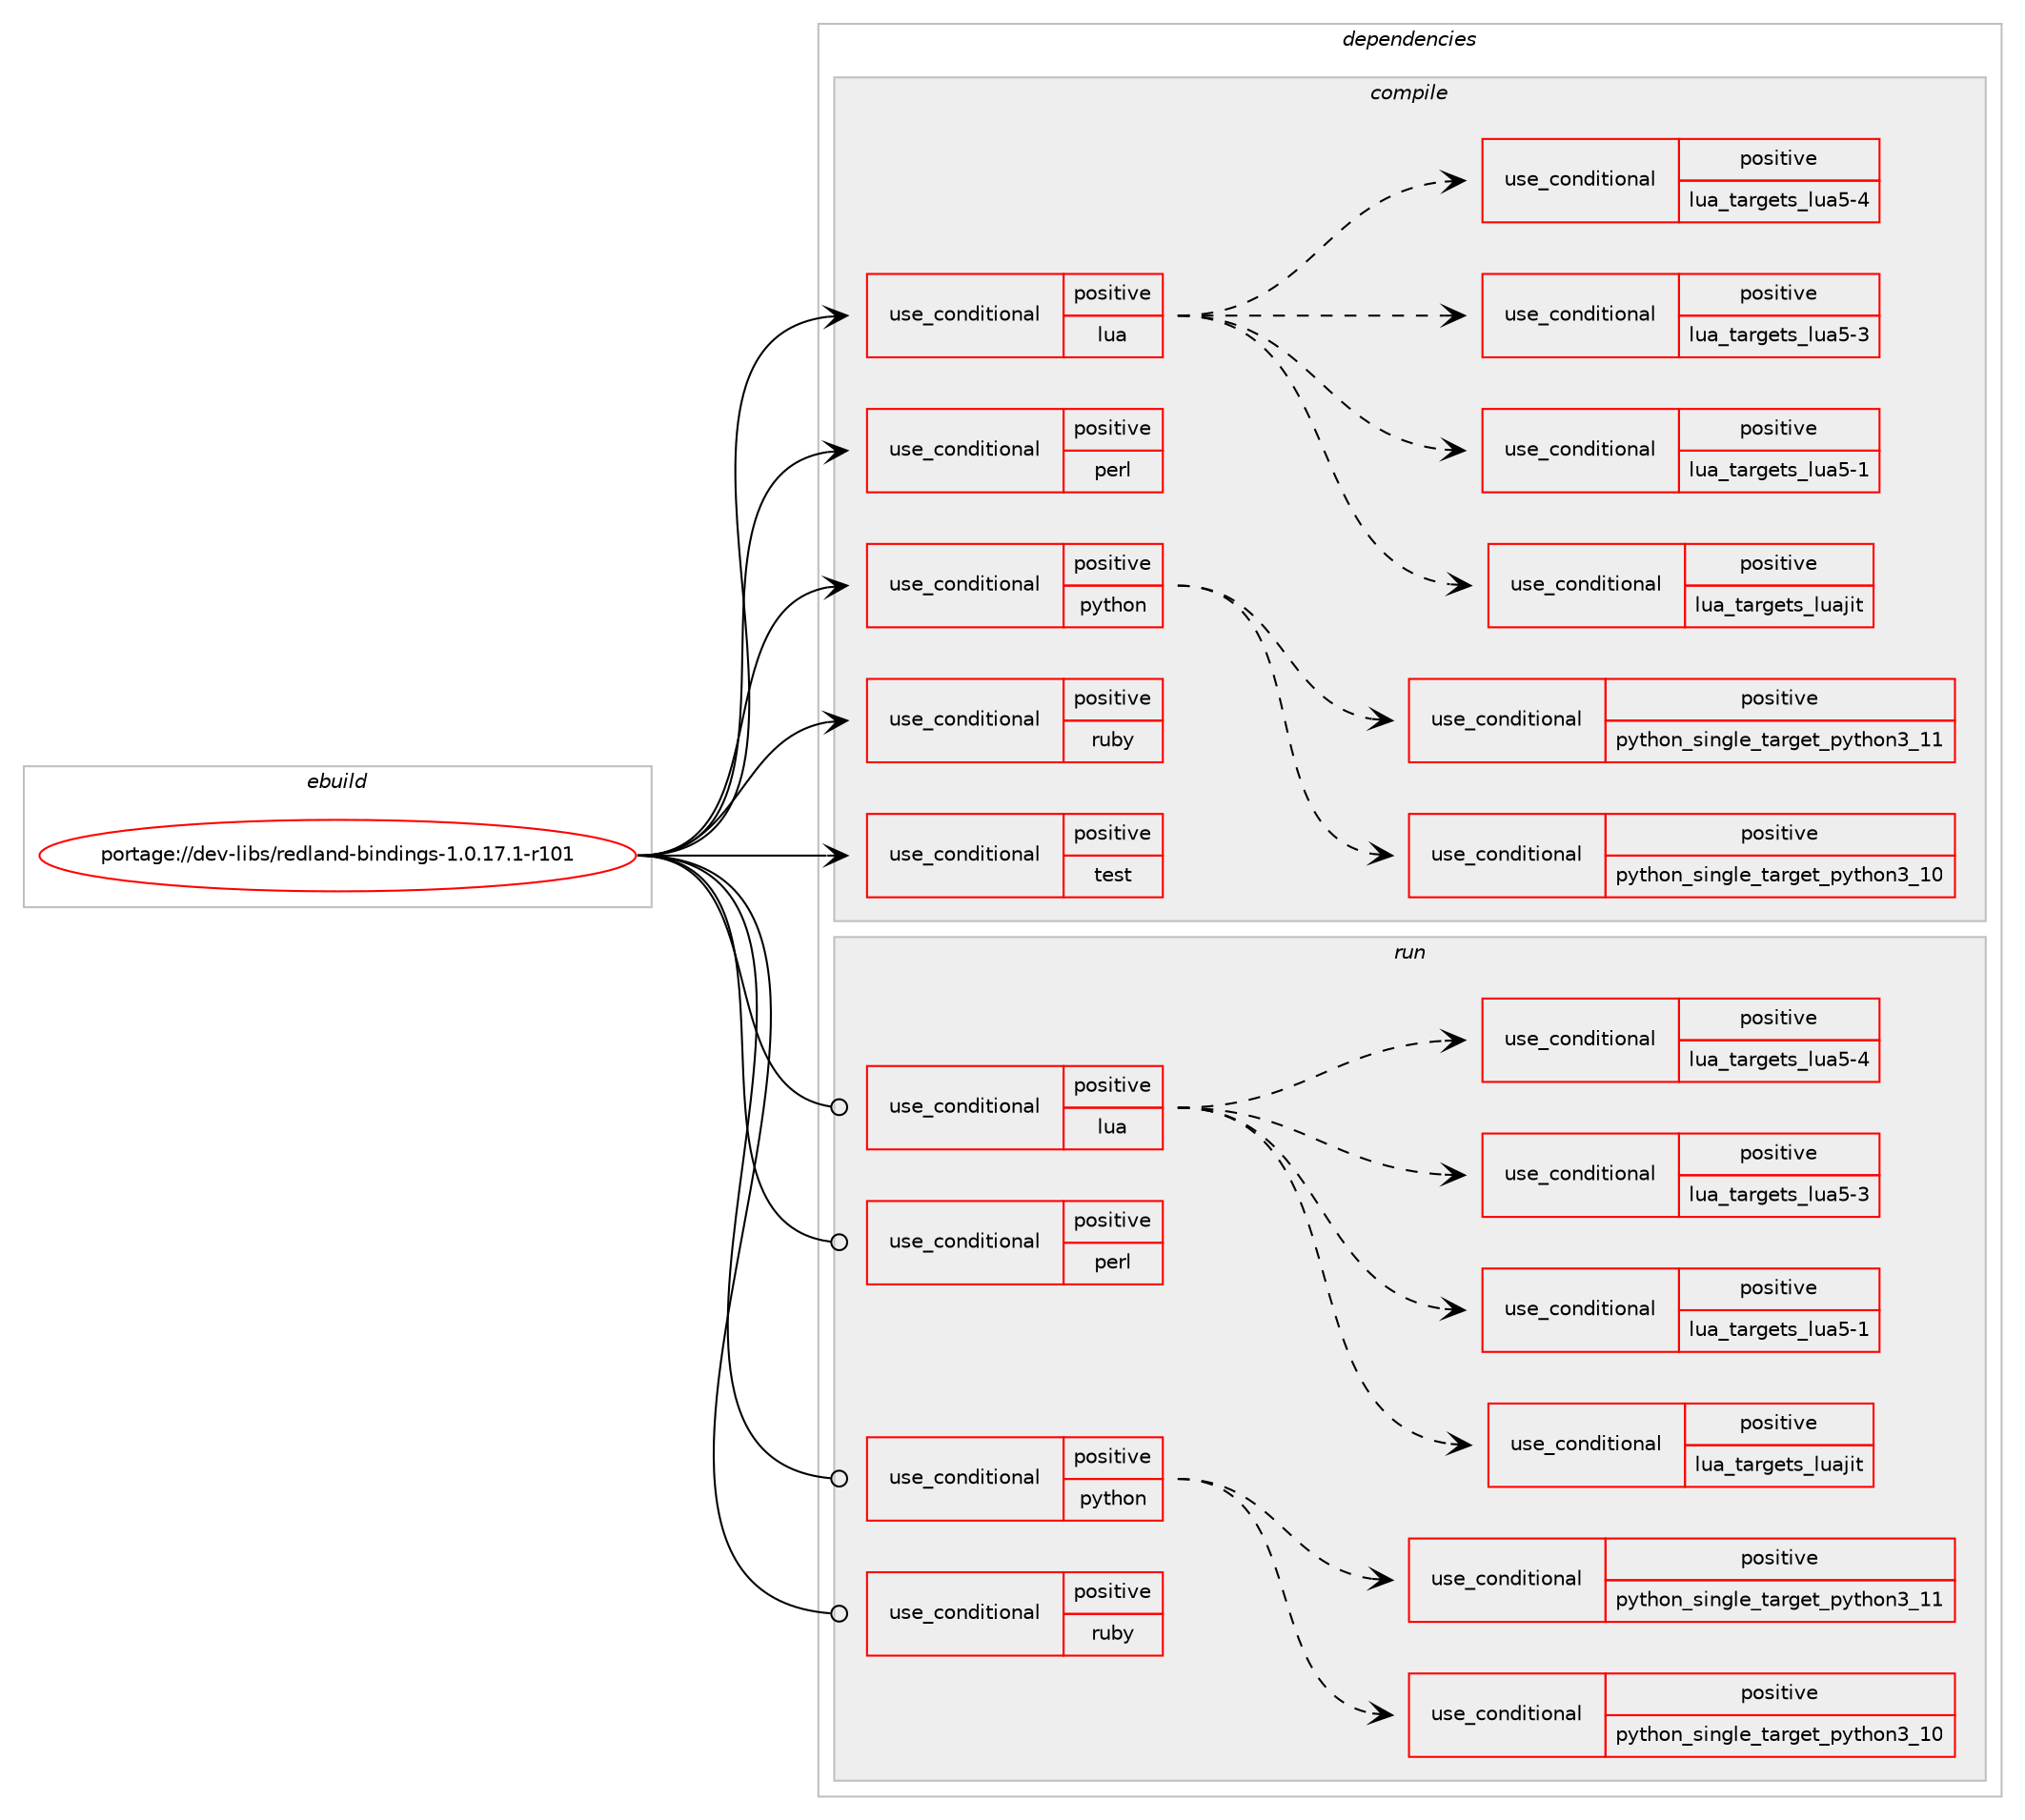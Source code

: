 digraph prolog {

# *************
# Graph options
# *************

newrank=true;
concentrate=true;
compound=true;
graph [rankdir=LR,fontname=Helvetica,fontsize=10,ranksep=1.5];#, ranksep=2.5, nodesep=0.2];
edge  [arrowhead=vee];
node  [fontname=Helvetica,fontsize=10];

# **********
# The ebuild
# **********

subgraph cluster_leftcol {
color=gray;
rank=same;
label=<<i>ebuild</i>>;
id [label="portage://dev-libs/redland-bindings-1.0.17.1-r101", color=red, width=4, href="../dev-libs/redland-bindings-1.0.17.1-r101.svg"];
}

# ****************
# The dependencies
# ****************

subgraph cluster_midcol {
color=gray;
label=<<i>dependencies</i>>;
subgraph cluster_compile {
fillcolor="#eeeeee";
style=filled;
label=<<i>compile</i>>;
subgraph cond27284 {
dependency57513 [label=<<TABLE BORDER="0" CELLBORDER="1" CELLSPACING="0" CELLPADDING="4"><TR><TD ROWSPAN="3" CELLPADDING="10">use_conditional</TD></TR><TR><TD>positive</TD></TR><TR><TD>lua</TD></TR></TABLE>>, shape=none, color=red];
subgraph cond27285 {
dependency57514 [label=<<TABLE BORDER="0" CELLBORDER="1" CELLSPACING="0" CELLPADDING="4"><TR><TD ROWSPAN="3" CELLPADDING="10">use_conditional</TD></TR><TR><TD>positive</TD></TR><TR><TD>lua_targets_luajit</TD></TR></TABLE>>, shape=none, color=red];
# *** BEGIN UNKNOWN DEPENDENCY TYPE (TODO) ***
# dependency57514 -> package_dependency(portage://dev-libs/redland-bindings-1.0.17.1-r101,install,no,dev-lang,luajit,none,[,,],any_same_slot,[])
# *** END UNKNOWN DEPENDENCY TYPE (TODO) ***

}
dependency57513:e -> dependency57514:w [weight=20,style="dashed",arrowhead="vee"];
subgraph cond27286 {
dependency57515 [label=<<TABLE BORDER="0" CELLBORDER="1" CELLSPACING="0" CELLPADDING="4"><TR><TD ROWSPAN="3" CELLPADDING="10">use_conditional</TD></TR><TR><TD>positive</TD></TR><TR><TD>lua_targets_lua5-1</TD></TR></TABLE>>, shape=none, color=red];
# *** BEGIN UNKNOWN DEPENDENCY TYPE (TODO) ***
# dependency57515 -> package_dependency(portage://dev-libs/redland-bindings-1.0.17.1-r101,install,no,dev-lang,lua,none,[,,],[slot(5.1)],[])
# *** END UNKNOWN DEPENDENCY TYPE (TODO) ***

}
dependency57513:e -> dependency57515:w [weight=20,style="dashed",arrowhead="vee"];
subgraph cond27287 {
dependency57516 [label=<<TABLE BORDER="0" CELLBORDER="1" CELLSPACING="0" CELLPADDING="4"><TR><TD ROWSPAN="3" CELLPADDING="10">use_conditional</TD></TR><TR><TD>positive</TD></TR><TR><TD>lua_targets_lua5-3</TD></TR></TABLE>>, shape=none, color=red];
# *** BEGIN UNKNOWN DEPENDENCY TYPE (TODO) ***
# dependency57516 -> package_dependency(portage://dev-libs/redland-bindings-1.0.17.1-r101,install,no,dev-lang,lua,none,[,,],[slot(5.3)],[])
# *** END UNKNOWN DEPENDENCY TYPE (TODO) ***

}
dependency57513:e -> dependency57516:w [weight=20,style="dashed",arrowhead="vee"];
subgraph cond27288 {
dependency57517 [label=<<TABLE BORDER="0" CELLBORDER="1" CELLSPACING="0" CELLPADDING="4"><TR><TD ROWSPAN="3" CELLPADDING="10">use_conditional</TD></TR><TR><TD>positive</TD></TR><TR><TD>lua_targets_lua5-4</TD></TR></TABLE>>, shape=none, color=red];
# *** BEGIN UNKNOWN DEPENDENCY TYPE (TODO) ***
# dependency57517 -> package_dependency(portage://dev-libs/redland-bindings-1.0.17.1-r101,install,no,dev-lang,lua,none,[,,],[slot(5.4)],[])
# *** END UNKNOWN DEPENDENCY TYPE (TODO) ***

}
dependency57513:e -> dependency57517:w [weight=20,style="dashed",arrowhead="vee"];
}
id:e -> dependency57513:w [weight=20,style="solid",arrowhead="vee"];
subgraph cond27289 {
dependency57518 [label=<<TABLE BORDER="0" CELLBORDER="1" CELLSPACING="0" CELLPADDING="4"><TR><TD ROWSPAN="3" CELLPADDING="10">use_conditional</TD></TR><TR><TD>positive</TD></TR><TR><TD>perl</TD></TR></TABLE>>, shape=none, color=red];
# *** BEGIN UNKNOWN DEPENDENCY TYPE (TODO) ***
# dependency57518 -> package_dependency(portage://dev-libs/redland-bindings-1.0.17.1-r101,install,no,dev-lang,perl,none,[,,],any_same_slot,[])
# *** END UNKNOWN DEPENDENCY TYPE (TODO) ***

}
id:e -> dependency57518:w [weight=20,style="solid",arrowhead="vee"];
subgraph cond27290 {
dependency57519 [label=<<TABLE BORDER="0" CELLBORDER="1" CELLSPACING="0" CELLPADDING="4"><TR><TD ROWSPAN="3" CELLPADDING="10">use_conditional</TD></TR><TR><TD>positive</TD></TR><TR><TD>python</TD></TR></TABLE>>, shape=none, color=red];
subgraph cond27291 {
dependency57520 [label=<<TABLE BORDER="0" CELLBORDER="1" CELLSPACING="0" CELLPADDING="4"><TR><TD ROWSPAN="3" CELLPADDING="10">use_conditional</TD></TR><TR><TD>positive</TD></TR><TR><TD>python_single_target_python3_10</TD></TR></TABLE>>, shape=none, color=red];
# *** BEGIN UNKNOWN DEPENDENCY TYPE (TODO) ***
# dependency57520 -> package_dependency(portage://dev-libs/redland-bindings-1.0.17.1-r101,install,no,dev-lang,python,none,[,,],[slot(3.10)],[])
# *** END UNKNOWN DEPENDENCY TYPE (TODO) ***

}
dependency57519:e -> dependency57520:w [weight=20,style="dashed",arrowhead="vee"];
subgraph cond27292 {
dependency57521 [label=<<TABLE BORDER="0" CELLBORDER="1" CELLSPACING="0" CELLPADDING="4"><TR><TD ROWSPAN="3" CELLPADDING="10">use_conditional</TD></TR><TR><TD>positive</TD></TR><TR><TD>python_single_target_python3_11</TD></TR></TABLE>>, shape=none, color=red];
# *** BEGIN UNKNOWN DEPENDENCY TYPE (TODO) ***
# dependency57521 -> package_dependency(portage://dev-libs/redland-bindings-1.0.17.1-r101,install,no,dev-lang,python,none,[,,],[slot(3.11)],[])
# *** END UNKNOWN DEPENDENCY TYPE (TODO) ***

}
dependency57519:e -> dependency57521:w [weight=20,style="dashed",arrowhead="vee"];
}
id:e -> dependency57519:w [weight=20,style="solid",arrowhead="vee"];
subgraph cond27293 {
dependency57522 [label=<<TABLE BORDER="0" CELLBORDER="1" CELLSPACING="0" CELLPADDING="4"><TR><TD ROWSPAN="3" CELLPADDING="10">use_conditional</TD></TR><TR><TD>positive</TD></TR><TR><TD>ruby</TD></TR></TABLE>>, shape=none, color=red];
# *** BEGIN UNKNOWN DEPENDENCY TYPE (TODO) ***
# dependency57522 -> package_dependency(portage://dev-libs/redland-bindings-1.0.17.1-r101,install,no,dev-lang,ruby,none,[,,],any_different_slot,[])
# *** END UNKNOWN DEPENDENCY TYPE (TODO) ***

# *** BEGIN UNKNOWN DEPENDENCY TYPE (TODO) ***
# dependency57522 -> package_dependency(portage://dev-libs/redland-bindings-1.0.17.1-r101,install,no,dev-ruby,log4r,none,[,,],[],[])
# *** END UNKNOWN DEPENDENCY TYPE (TODO) ***

}
id:e -> dependency57522:w [weight=20,style="solid",arrowhead="vee"];
subgraph cond27294 {
dependency57523 [label=<<TABLE BORDER="0" CELLBORDER="1" CELLSPACING="0" CELLPADDING="4"><TR><TD ROWSPAN="3" CELLPADDING="10">use_conditional</TD></TR><TR><TD>positive</TD></TR><TR><TD>test</TD></TR></TABLE>>, shape=none, color=red];
# *** BEGIN UNKNOWN DEPENDENCY TYPE (TODO) ***
# dependency57523 -> package_dependency(portage://dev-libs/redland-bindings-1.0.17.1-r101,install,no,dev-libs,redland,none,[,,],[],[use(enable(berkdb),none)])
# *** END UNKNOWN DEPENDENCY TYPE (TODO) ***

}
id:e -> dependency57523:w [weight=20,style="solid",arrowhead="vee"];
# *** BEGIN UNKNOWN DEPENDENCY TYPE (TODO) ***
# id -> package_dependency(portage://dev-libs/redland-bindings-1.0.17.1-r101,install,no,dev-lang,swig,none,[,,],[],[])
# *** END UNKNOWN DEPENDENCY TYPE (TODO) ***

# *** BEGIN UNKNOWN DEPENDENCY TYPE (TODO) ***
# id -> package_dependency(portage://dev-libs/redland-bindings-1.0.17.1-r101,install,no,dev-libs,redland,none,[,,],[],[])
# *** END UNKNOWN DEPENDENCY TYPE (TODO) ***

}
subgraph cluster_compileandrun {
fillcolor="#eeeeee";
style=filled;
label=<<i>compile and run</i>>;
}
subgraph cluster_run {
fillcolor="#eeeeee";
style=filled;
label=<<i>run</i>>;
subgraph cond27295 {
dependency57524 [label=<<TABLE BORDER="0" CELLBORDER="1" CELLSPACING="0" CELLPADDING="4"><TR><TD ROWSPAN="3" CELLPADDING="10">use_conditional</TD></TR><TR><TD>positive</TD></TR><TR><TD>lua</TD></TR></TABLE>>, shape=none, color=red];
subgraph cond27296 {
dependency57525 [label=<<TABLE BORDER="0" CELLBORDER="1" CELLSPACING="0" CELLPADDING="4"><TR><TD ROWSPAN="3" CELLPADDING="10">use_conditional</TD></TR><TR><TD>positive</TD></TR><TR><TD>lua_targets_luajit</TD></TR></TABLE>>, shape=none, color=red];
# *** BEGIN UNKNOWN DEPENDENCY TYPE (TODO) ***
# dependency57525 -> package_dependency(portage://dev-libs/redland-bindings-1.0.17.1-r101,run,no,dev-lang,luajit,none,[,,],any_same_slot,[])
# *** END UNKNOWN DEPENDENCY TYPE (TODO) ***

}
dependency57524:e -> dependency57525:w [weight=20,style="dashed",arrowhead="vee"];
subgraph cond27297 {
dependency57526 [label=<<TABLE BORDER="0" CELLBORDER="1" CELLSPACING="0" CELLPADDING="4"><TR><TD ROWSPAN="3" CELLPADDING="10">use_conditional</TD></TR><TR><TD>positive</TD></TR><TR><TD>lua_targets_lua5-1</TD></TR></TABLE>>, shape=none, color=red];
# *** BEGIN UNKNOWN DEPENDENCY TYPE (TODO) ***
# dependency57526 -> package_dependency(portage://dev-libs/redland-bindings-1.0.17.1-r101,run,no,dev-lang,lua,none,[,,],[slot(5.1)],[])
# *** END UNKNOWN DEPENDENCY TYPE (TODO) ***

}
dependency57524:e -> dependency57526:w [weight=20,style="dashed",arrowhead="vee"];
subgraph cond27298 {
dependency57527 [label=<<TABLE BORDER="0" CELLBORDER="1" CELLSPACING="0" CELLPADDING="4"><TR><TD ROWSPAN="3" CELLPADDING="10">use_conditional</TD></TR><TR><TD>positive</TD></TR><TR><TD>lua_targets_lua5-3</TD></TR></TABLE>>, shape=none, color=red];
# *** BEGIN UNKNOWN DEPENDENCY TYPE (TODO) ***
# dependency57527 -> package_dependency(portage://dev-libs/redland-bindings-1.0.17.1-r101,run,no,dev-lang,lua,none,[,,],[slot(5.3)],[])
# *** END UNKNOWN DEPENDENCY TYPE (TODO) ***

}
dependency57524:e -> dependency57527:w [weight=20,style="dashed",arrowhead="vee"];
subgraph cond27299 {
dependency57528 [label=<<TABLE BORDER="0" CELLBORDER="1" CELLSPACING="0" CELLPADDING="4"><TR><TD ROWSPAN="3" CELLPADDING="10">use_conditional</TD></TR><TR><TD>positive</TD></TR><TR><TD>lua_targets_lua5-4</TD></TR></TABLE>>, shape=none, color=red];
# *** BEGIN UNKNOWN DEPENDENCY TYPE (TODO) ***
# dependency57528 -> package_dependency(portage://dev-libs/redland-bindings-1.0.17.1-r101,run,no,dev-lang,lua,none,[,,],[slot(5.4)],[])
# *** END UNKNOWN DEPENDENCY TYPE (TODO) ***

}
dependency57524:e -> dependency57528:w [weight=20,style="dashed",arrowhead="vee"];
}
id:e -> dependency57524:w [weight=20,style="solid",arrowhead="odot"];
subgraph cond27300 {
dependency57529 [label=<<TABLE BORDER="0" CELLBORDER="1" CELLSPACING="0" CELLPADDING="4"><TR><TD ROWSPAN="3" CELLPADDING="10">use_conditional</TD></TR><TR><TD>positive</TD></TR><TR><TD>perl</TD></TR></TABLE>>, shape=none, color=red];
# *** BEGIN UNKNOWN DEPENDENCY TYPE (TODO) ***
# dependency57529 -> package_dependency(portage://dev-libs/redland-bindings-1.0.17.1-r101,run,no,dev-lang,perl,none,[,,],any_same_slot,[])
# *** END UNKNOWN DEPENDENCY TYPE (TODO) ***

}
id:e -> dependency57529:w [weight=20,style="solid",arrowhead="odot"];
subgraph cond27301 {
dependency57530 [label=<<TABLE BORDER="0" CELLBORDER="1" CELLSPACING="0" CELLPADDING="4"><TR><TD ROWSPAN="3" CELLPADDING="10">use_conditional</TD></TR><TR><TD>positive</TD></TR><TR><TD>python</TD></TR></TABLE>>, shape=none, color=red];
subgraph cond27302 {
dependency57531 [label=<<TABLE BORDER="0" CELLBORDER="1" CELLSPACING="0" CELLPADDING="4"><TR><TD ROWSPAN="3" CELLPADDING="10">use_conditional</TD></TR><TR><TD>positive</TD></TR><TR><TD>python_single_target_python3_10</TD></TR></TABLE>>, shape=none, color=red];
# *** BEGIN UNKNOWN DEPENDENCY TYPE (TODO) ***
# dependency57531 -> package_dependency(portage://dev-libs/redland-bindings-1.0.17.1-r101,run,no,dev-lang,python,none,[,,],[slot(3.10)],[])
# *** END UNKNOWN DEPENDENCY TYPE (TODO) ***

}
dependency57530:e -> dependency57531:w [weight=20,style="dashed",arrowhead="vee"];
subgraph cond27303 {
dependency57532 [label=<<TABLE BORDER="0" CELLBORDER="1" CELLSPACING="0" CELLPADDING="4"><TR><TD ROWSPAN="3" CELLPADDING="10">use_conditional</TD></TR><TR><TD>positive</TD></TR><TR><TD>python_single_target_python3_11</TD></TR></TABLE>>, shape=none, color=red];
# *** BEGIN UNKNOWN DEPENDENCY TYPE (TODO) ***
# dependency57532 -> package_dependency(portage://dev-libs/redland-bindings-1.0.17.1-r101,run,no,dev-lang,python,none,[,,],[slot(3.11)],[])
# *** END UNKNOWN DEPENDENCY TYPE (TODO) ***

}
dependency57530:e -> dependency57532:w [weight=20,style="dashed",arrowhead="vee"];
}
id:e -> dependency57530:w [weight=20,style="solid",arrowhead="odot"];
subgraph cond27304 {
dependency57533 [label=<<TABLE BORDER="0" CELLBORDER="1" CELLSPACING="0" CELLPADDING="4"><TR><TD ROWSPAN="3" CELLPADDING="10">use_conditional</TD></TR><TR><TD>positive</TD></TR><TR><TD>ruby</TD></TR></TABLE>>, shape=none, color=red];
# *** BEGIN UNKNOWN DEPENDENCY TYPE (TODO) ***
# dependency57533 -> package_dependency(portage://dev-libs/redland-bindings-1.0.17.1-r101,run,no,dev-lang,ruby,none,[,,],any_different_slot,[])
# *** END UNKNOWN DEPENDENCY TYPE (TODO) ***

# *** BEGIN UNKNOWN DEPENDENCY TYPE (TODO) ***
# dependency57533 -> package_dependency(portage://dev-libs/redland-bindings-1.0.17.1-r101,run,no,dev-ruby,log4r,none,[,,],[],[])
# *** END UNKNOWN DEPENDENCY TYPE (TODO) ***

}
id:e -> dependency57533:w [weight=20,style="solid",arrowhead="odot"];
# *** BEGIN UNKNOWN DEPENDENCY TYPE (TODO) ***
# id -> package_dependency(portage://dev-libs/redland-bindings-1.0.17.1-r101,run,no,dev-libs,redland,none,[,,],[],[])
# *** END UNKNOWN DEPENDENCY TYPE (TODO) ***

}
}

# **************
# The candidates
# **************

subgraph cluster_choices {
rank=same;
color=gray;
label=<<i>candidates</i>>;

}

}
